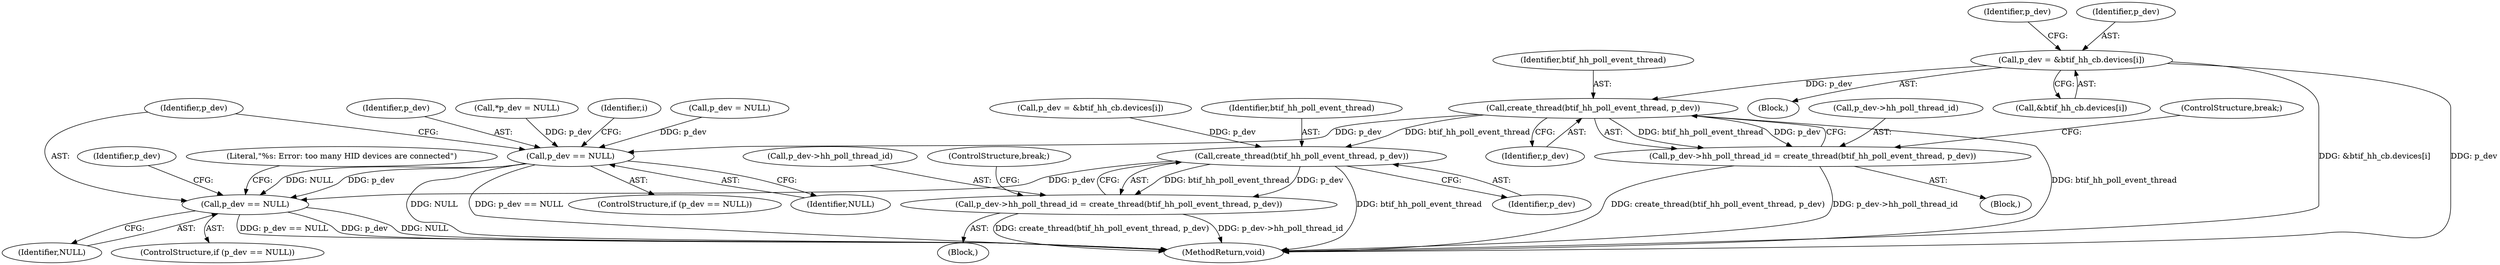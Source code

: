 digraph "0_Android_472271b153c5dc53c28beac55480a8d8434b2d5c_7@array" {
"1000131" [label="(Call,p_dev = &btif_hh_cb.devices[i])"];
"1000254" [label="(Call,create_thread(btif_hh_poll_event_thread, p_dev))"];
"1000250" [label="(Call,p_dev->hh_poll_thread_id = create_thread(btif_hh_poll_event_thread, p_dev))"];
"1000262" [label="(Call,p_dev == NULL)"];
"1000369" [label="(Call,p_dev == NULL)"];
"1000364" [label="(Call,create_thread(btif_hh_poll_event_thread, p_dev))"];
"1000360" [label="(Call,p_dev->hh_poll_thread_id = create_thread(btif_hh_poll_event_thread, p_dev))"];
"1000361" [label="(Call,p_dev->hh_poll_thread_id)"];
"1000261" [label="(ControlStructure,if (p_dev == NULL))"];
"1000250" [label="(Call,p_dev->hh_poll_thread_id = create_thread(btif_hh_poll_event_thread, p_dev))"];
"1000258" [label="(Call,p_dev = NULL)"];
"1000151" [label="(Block,)"];
"1000365" [label="(Identifier,btif_hh_poll_event_thread)"];
"1000268" [label="(Identifier,i)"];
"1000287" [label="(Call,p_dev = &btif_hh_cb.devices[i])"];
"1000370" [label="(Identifier,p_dev)"];
"1000364" [label="(Call,create_thread(btif_hh_poll_event_thread, p_dev))"];
"1000254" [label="(Call,create_thread(btif_hh_poll_event_thread, p_dev))"];
"1000374" [label="(Literal,\"%s: Error: too many HID devices are connected\")"];
"1000388" [label="(MethodReturn,void)"];
"1000257" [label="(ControlStructure,break;)"];
"1000264" [label="(Identifier,NULL)"];
"1000255" [label="(Identifier,btif_hh_poll_event_thread)"];
"1000262" [label="(Call,p_dev == NULL)"];
"1000367" [label="(ControlStructure,break;)"];
"1000143" [label="(Identifier,p_dev)"];
"1000371" [label="(Identifier,NULL)"];
"1000360" [label="(Call,p_dev->hh_poll_thread_id = create_thread(btif_hh_poll_event_thread, p_dev))"];
"1000131" [label="(Call,p_dev = &btif_hh_cb.devices[i])"];
"1000132" [label="(Identifier,p_dev)"];
"1000379" [label="(Identifier,p_dev)"];
"1000263" [label="(Identifier,p_dev)"];
"1000133" [label="(Call,&btif_hh_cb.devices[i])"];
"1000256" [label="(Identifier,p_dev)"];
"1000368" [label="(ControlStructure,if (p_dev == NULL))"];
"1000366" [label="(Identifier,p_dev)"];
"1000108" [label="(Call,*p_dev = NULL)"];
"1000348" [label="(Block,)"];
"1000369" [label="(Call,p_dev == NULL)"];
"1000251" [label="(Call,p_dev->hh_poll_thread_id)"];
"1000130" [label="(Block,)"];
"1000131" -> "1000130"  [label="AST: "];
"1000131" -> "1000133"  [label="CFG: "];
"1000132" -> "1000131"  [label="AST: "];
"1000133" -> "1000131"  [label="AST: "];
"1000143" -> "1000131"  [label="CFG: "];
"1000131" -> "1000388"  [label="DDG: p_dev"];
"1000131" -> "1000388"  [label="DDG: &btif_hh_cb.devices[i]"];
"1000131" -> "1000254"  [label="DDG: p_dev"];
"1000254" -> "1000250"  [label="AST: "];
"1000254" -> "1000256"  [label="CFG: "];
"1000255" -> "1000254"  [label="AST: "];
"1000256" -> "1000254"  [label="AST: "];
"1000250" -> "1000254"  [label="CFG: "];
"1000254" -> "1000388"  [label="DDG: btif_hh_poll_event_thread"];
"1000254" -> "1000250"  [label="DDG: btif_hh_poll_event_thread"];
"1000254" -> "1000250"  [label="DDG: p_dev"];
"1000254" -> "1000262"  [label="DDG: p_dev"];
"1000254" -> "1000364"  [label="DDG: btif_hh_poll_event_thread"];
"1000250" -> "1000151"  [label="AST: "];
"1000251" -> "1000250"  [label="AST: "];
"1000257" -> "1000250"  [label="CFG: "];
"1000250" -> "1000388"  [label="DDG: p_dev->hh_poll_thread_id"];
"1000250" -> "1000388"  [label="DDG: create_thread(btif_hh_poll_event_thread, p_dev)"];
"1000262" -> "1000261"  [label="AST: "];
"1000262" -> "1000264"  [label="CFG: "];
"1000263" -> "1000262"  [label="AST: "];
"1000264" -> "1000262"  [label="AST: "];
"1000268" -> "1000262"  [label="CFG: "];
"1000370" -> "1000262"  [label="CFG: "];
"1000262" -> "1000388"  [label="DDG: NULL"];
"1000262" -> "1000388"  [label="DDG: p_dev == NULL"];
"1000258" -> "1000262"  [label="DDG: p_dev"];
"1000108" -> "1000262"  [label="DDG: p_dev"];
"1000262" -> "1000369"  [label="DDG: p_dev"];
"1000262" -> "1000369"  [label="DDG: NULL"];
"1000369" -> "1000368"  [label="AST: "];
"1000369" -> "1000371"  [label="CFG: "];
"1000370" -> "1000369"  [label="AST: "];
"1000371" -> "1000369"  [label="AST: "];
"1000374" -> "1000369"  [label="CFG: "];
"1000379" -> "1000369"  [label="CFG: "];
"1000369" -> "1000388"  [label="DDG: p_dev == NULL"];
"1000369" -> "1000388"  [label="DDG: p_dev"];
"1000369" -> "1000388"  [label="DDG: NULL"];
"1000364" -> "1000369"  [label="DDG: p_dev"];
"1000364" -> "1000360"  [label="AST: "];
"1000364" -> "1000366"  [label="CFG: "];
"1000365" -> "1000364"  [label="AST: "];
"1000366" -> "1000364"  [label="AST: "];
"1000360" -> "1000364"  [label="CFG: "];
"1000364" -> "1000388"  [label="DDG: btif_hh_poll_event_thread"];
"1000364" -> "1000360"  [label="DDG: btif_hh_poll_event_thread"];
"1000364" -> "1000360"  [label="DDG: p_dev"];
"1000287" -> "1000364"  [label="DDG: p_dev"];
"1000360" -> "1000348"  [label="AST: "];
"1000361" -> "1000360"  [label="AST: "];
"1000367" -> "1000360"  [label="CFG: "];
"1000360" -> "1000388"  [label="DDG: p_dev->hh_poll_thread_id"];
"1000360" -> "1000388"  [label="DDG: create_thread(btif_hh_poll_event_thread, p_dev)"];
}

